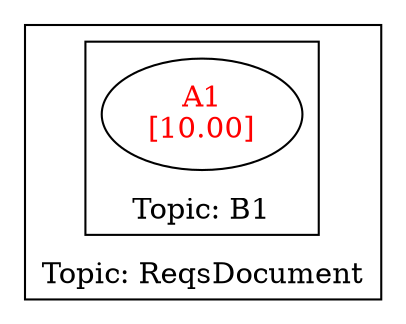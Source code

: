 digraph reqdeps {
rankdir=BT;
mclimit=10.0;
nslimit=10.0;ranksep=1;
subgraph cluster_GRAPH_ReqsDocument {
 label="Topic: ReqsDocument";
 subgraph cluster_GRAPH_B1 {
 label="Topic: B1";
 A1 [fontcolor=red,label="A1\n[10.00]"];
 }
}
}